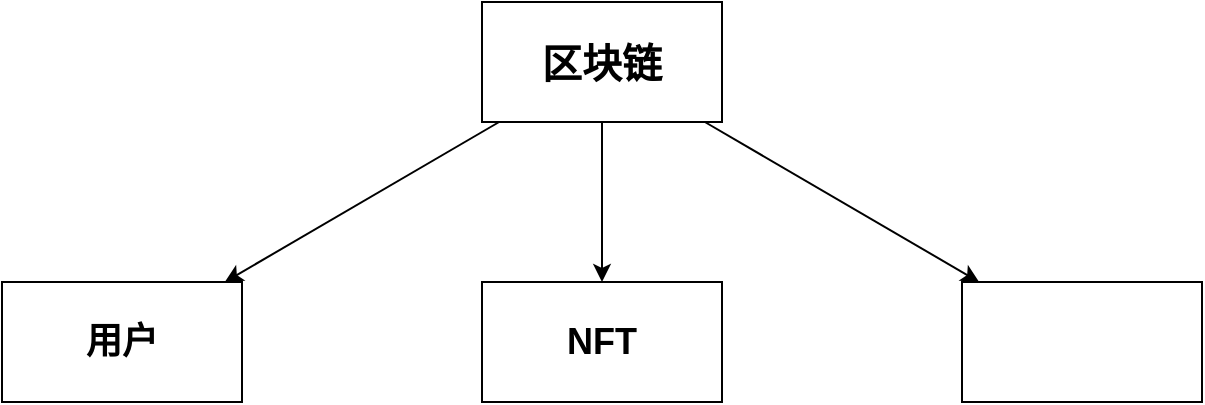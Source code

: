 <mxfile>
    <diagram id="TbOh59APli4129g37BKY" name="第 1 页">
        <mxGraphModel dx="666" dy="567" grid="1" gridSize="10" guides="1" tooltips="1" connect="1" arrows="1" fold="1" page="1" pageScale="1" pageWidth="827" pageHeight="1169" math="0" shadow="0">
            <root>
                <mxCell id="0"/>
                <mxCell id="1" parent="0"/>
                <mxCell id="8" value="" style="edgeStyle=none;html=1;fontFamily=Helvetica;fontSize=20;" parent="1" source="2" target="7" edge="1">
                    <mxGeometry relative="1" as="geometry"/>
                </mxCell>
                <mxCell id="12" value="" style="edgeStyle=none;html=1;fontFamily=Helvetica;fontSize=20;" parent="1" source="2" target="11" edge="1">
                    <mxGeometry relative="1" as="geometry"/>
                </mxCell>
                <mxCell id="14" value="" style="edgeStyle=none;html=1;fontFamily=Helvetica;" edge="1" parent="1" source="2" target="13">
                    <mxGeometry relative="1" as="geometry"/>
                </mxCell>
                <mxCell id="2" value="&lt;h3&gt;&lt;font style=&quot;font-size: 20px&quot;&gt;区块链&lt;/font&gt;&lt;/h3&gt;" style="rounded=0;whiteSpace=wrap;html=1;fontFamily=Helvetica;" parent="1" vertex="1">
                    <mxGeometry x="360" y="120" width="120" height="60" as="geometry"/>
                </mxCell>
                <mxCell id="7" value="&lt;h2&gt;NFT&lt;/h2&gt;" style="whiteSpace=wrap;html=1;rounded=0;" parent="1" vertex="1">
                    <mxGeometry x="360" y="260" width="120" height="60" as="geometry"/>
                </mxCell>
                <mxCell id="11" value="&lt;h2&gt;用户&lt;/h2&gt;" style="whiteSpace=wrap;html=1;rounded=0;" parent="1" vertex="1">
                    <mxGeometry x="120" y="260" width="120" height="60" as="geometry"/>
                </mxCell>
                <mxCell id="13" value="" style="whiteSpace=wrap;html=1;rounded=0;" vertex="1" parent="1">
                    <mxGeometry x="600" y="260" width="120" height="60" as="geometry"/>
                </mxCell>
            </root>
        </mxGraphModel>
    </diagram>
</mxfile>